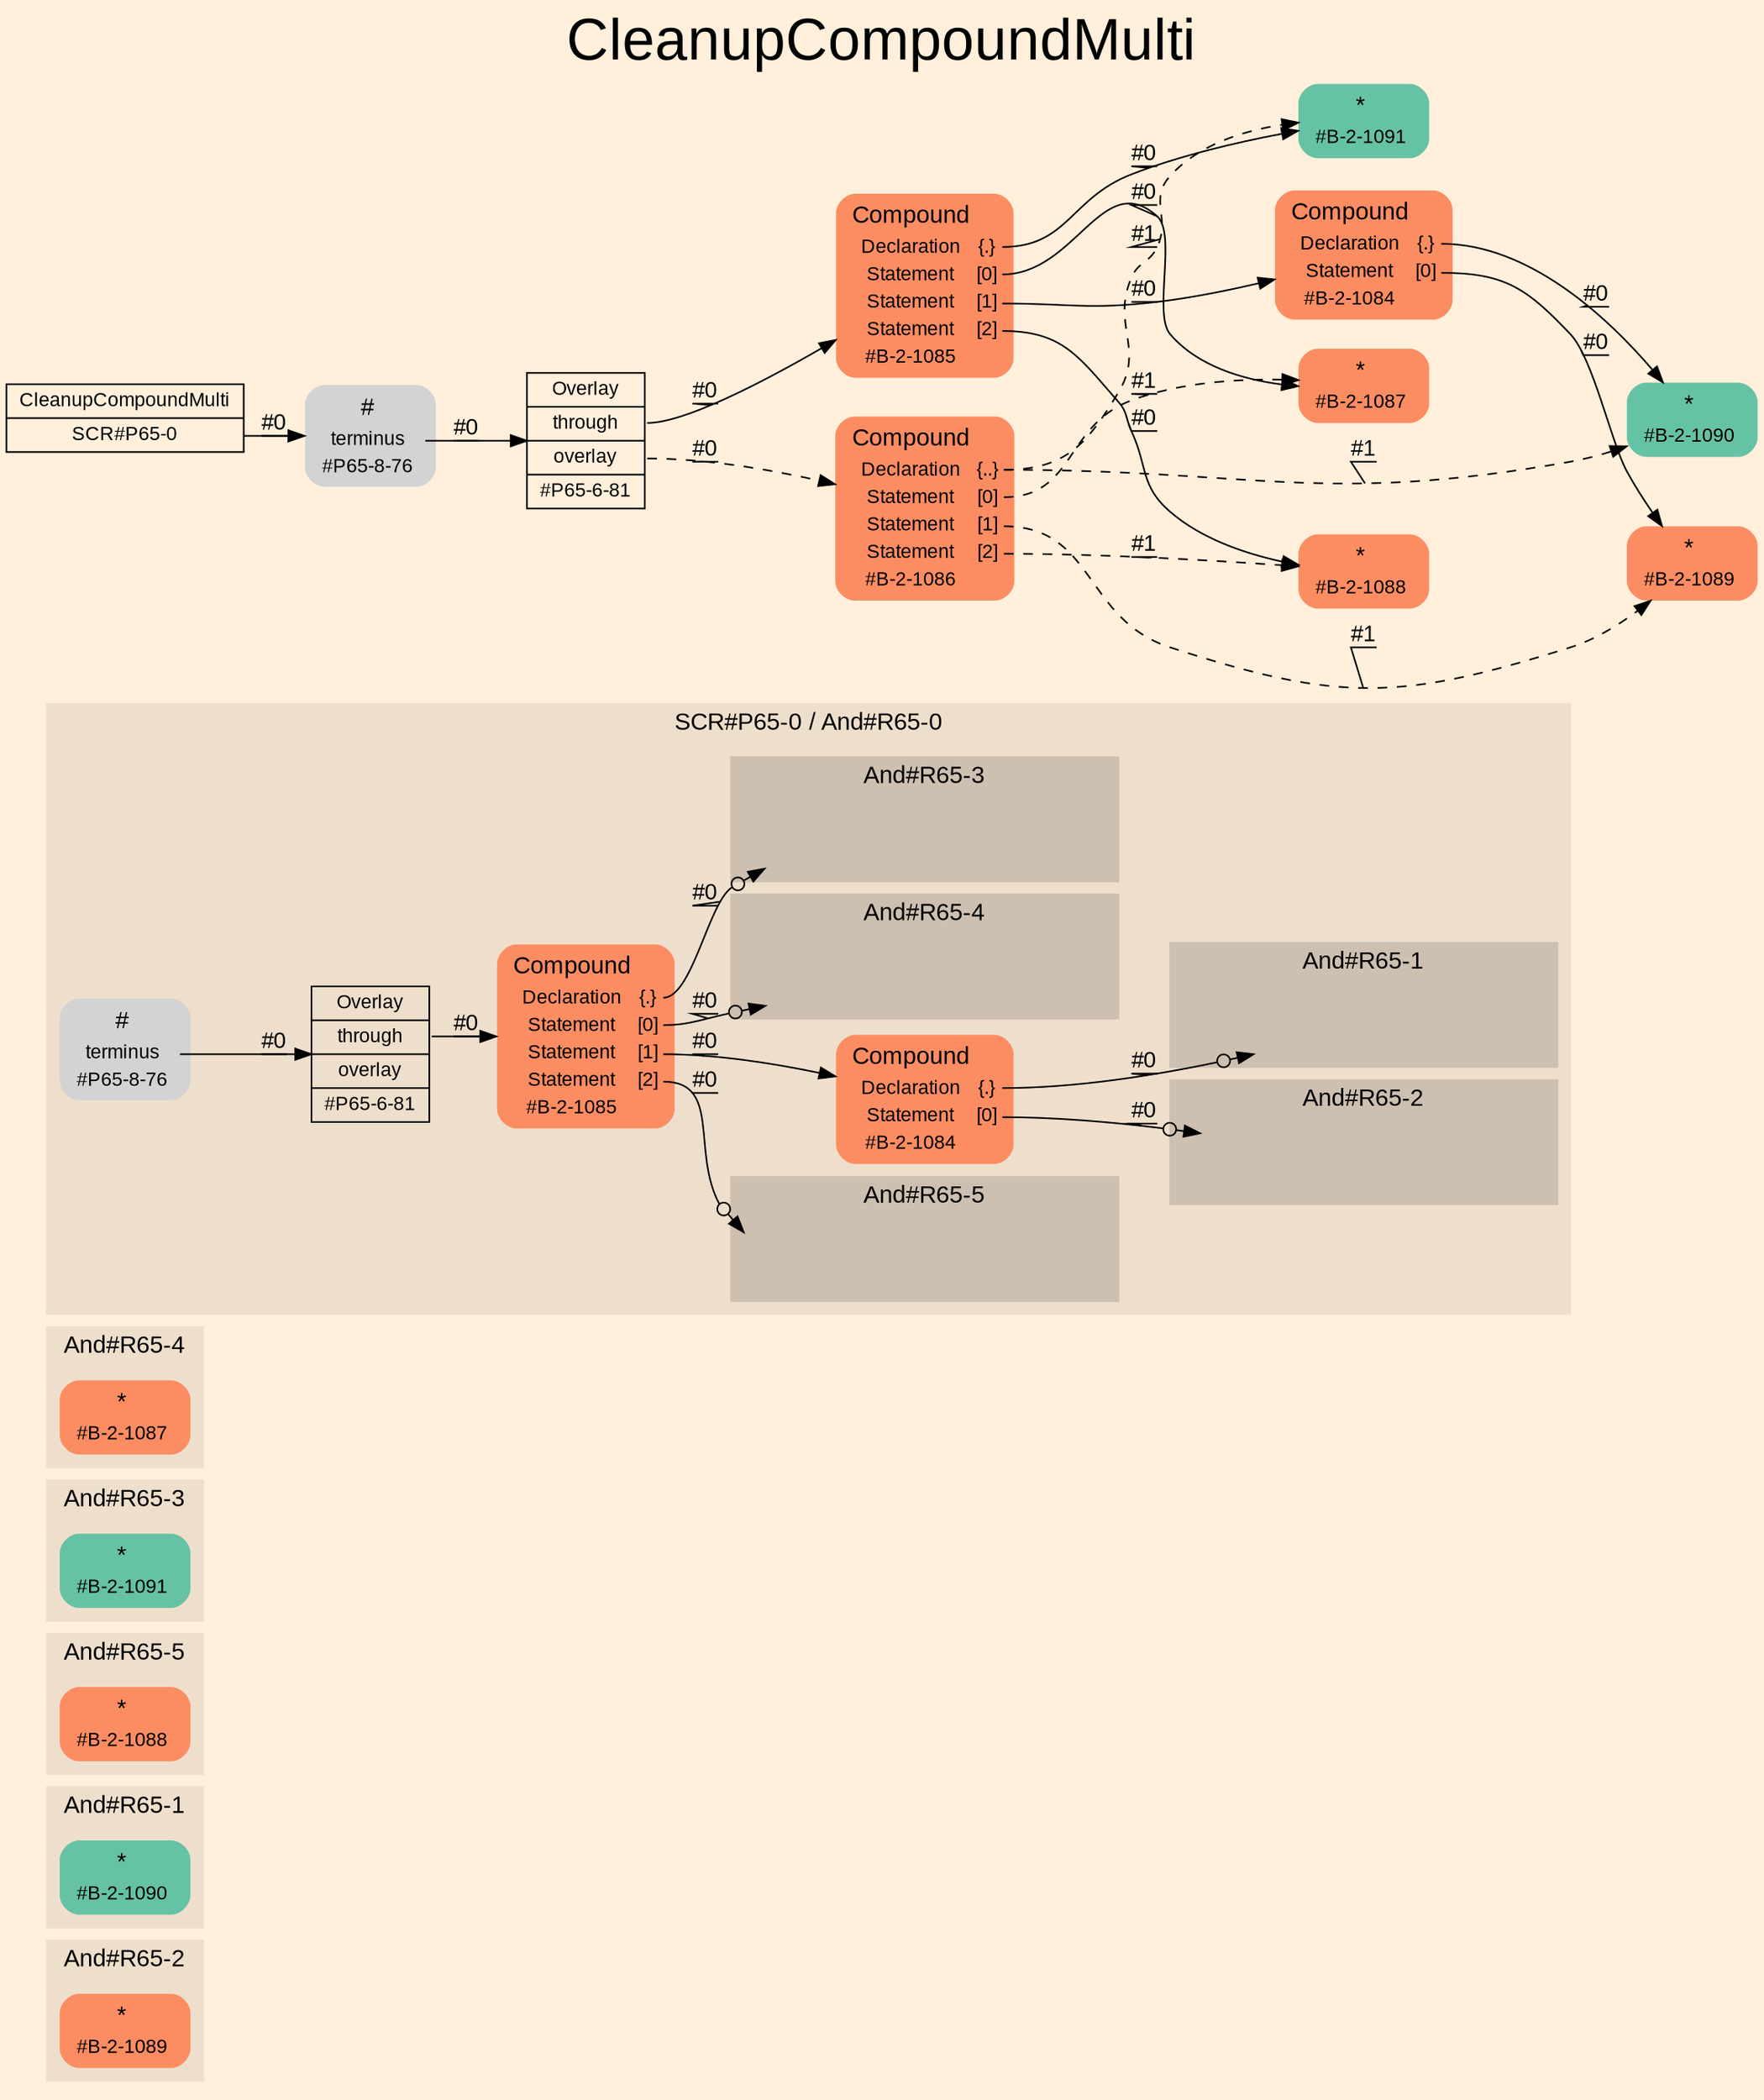 digraph "CleanupCompoundMulti" {
label = "CleanupCompoundMulti"
labelloc = t
fontsize = "36"
graph [
    rankdir = "LR"
    ranksep = 0.3
    bgcolor = antiquewhite1
    color = black
    fontcolor = black
    fontname = "Arial"
];
node [
    fontname = "Arial"
];
edge [
    fontname = "Arial"
];

// -------------------- figure And#R65-2 --------------------
// -------- region And#R65-2 ----------
subgraph "clusterAnd#R65-2" {
    label = "And#R65-2"
    style = "filled"
    color = antiquewhite2
    fontsize = "15"
    "And#R65-2/#B-2-1089" [
        // -------- block And#R65-2/#B-2-1089 ----------
        shape = "plaintext"
        fillcolor = "/set28/2"
        label = <<TABLE BORDER="0" CELLBORDER="0" CELLSPACING="0">
         <TR><TD><FONT POINT-SIZE="15.0">*</FONT></TD><TD></TD></TR>
         <TR><TD>#B-2-1089</TD><TD PORT="port0"></TD></TR>
        </TABLE>>
        style = "rounded,filled"
        fontsize = "12"
    ];
    
}


// -------------------- figure And#R65-1 --------------------
// -------- region And#R65-1 ----------
subgraph "clusterAnd#R65-1" {
    label = "And#R65-1"
    style = "filled"
    color = antiquewhite2
    fontsize = "15"
    "And#R65-1/#B-2-1090" [
        // -------- block And#R65-1/#B-2-1090 ----------
        shape = "plaintext"
        fillcolor = "/set28/1"
        label = <<TABLE BORDER="0" CELLBORDER="0" CELLSPACING="0">
         <TR><TD><FONT POINT-SIZE="15.0">*</FONT></TD><TD></TD></TR>
         <TR><TD>#B-2-1090</TD><TD PORT="port0"></TD></TR>
        </TABLE>>
        style = "rounded,filled"
        fontsize = "12"
    ];
    
}


// -------------------- figure And#R65-5 --------------------
// -------- region And#R65-5 ----------
subgraph "clusterAnd#R65-5" {
    label = "And#R65-5"
    style = "filled"
    color = antiquewhite2
    fontsize = "15"
    "And#R65-5/#B-2-1088" [
        // -------- block And#R65-5/#B-2-1088 ----------
        shape = "plaintext"
        fillcolor = "/set28/2"
        label = <<TABLE BORDER="0" CELLBORDER="0" CELLSPACING="0">
         <TR><TD><FONT POINT-SIZE="15.0">*</FONT></TD><TD></TD></TR>
         <TR><TD>#B-2-1088</TD><TD PORT="port0"></TD></TR>
        </TABLE>>
        style = "rounded,filled"
        fontsize = "12"
    ];
    
}


// -------------------- figure And#R65-3 --------------------
// -------- region And#R65-3 ----------
subgraph "clusterAnd#R65-3" {
    label = "And#R65-3"
    style = "filled"
    color = antiquewhite2
    fontsize = "15"
    "And#R65-3/#B-2-1091" [
        // -------- block And#R65-3/#B-2-1091 ----------
        shape = "plaintext"
        fillcolor = "/set28/1"
        label = <<TABLE BORDER="0" CELLBORDER="0" CELLSPACING="0">
         <TR><TD><FONT POINT-SIZE="15.0">*</FONT></TD><TD></TD></TR>
         <TR><TD>#B-2-1091</TD><TD PORT="port0"></TD></TR>
        </TABLE>>
        style = "rounded,filled"
        fontsize = "12"
    ];
    
}


// -------------------- figure And#R65-4 --------------------
// -------- region And#R65-4 ----------
subgraph "clusterAnd#R65-4" {
    label = "And#R65-4"
    style = "filled"
    color = antiquewhite2
    fontsize = "15"
    "And#R65-4/#B-2-1087" [
        // -------- block And#R65-4/#B-2-1087 ----------
        shape = "plaintext"
        fillcolor = "/set28/2"
        label = <<TABLE BORDER="0" CELLBORDER="0" CELLSPACING="0">
         <TR><TD><FONT POINT-SIZE="15.0">*</FONT></TD><TD></TD></TR>
         <TR><TD>#B-2-1087</TD><TD PORT="port0"></TD></TR>
        </TABLE>>
        style = "rounded,filled"
        fontsize = "12"
    ];
    
}


// -------------------- figure And#R65-0 --------------------
// -------- region And#R65-0 ----------
subgraph "clusterAnd#R65-0" {
    label = "SCR#P65-0 / And#R65-0"
    style = "filled"
    color = antiquewhite2
    fontsize = "15"
    "And#R65-0/#B-2-1084" [
        // -------- block And#R65-0/#B-2-1084 ----------
        shape = "plaintext"
        fillcolor = "/set28/2"
        label = <<TABLE BORDER="0" CELLBORDER="0" CELLSPACING="0">
         <TR><TD><FONT POINT-SIZE="15.0">Compound</FONT></TD><TD></TD></TR>
         <TR><TD>Declaration</TD><TD PORT="port0">{.}</TD></TR>
         <TR><TD>Statement</TD><TD PORT="port1">[0]</TD></TR>
         <TR><TD>#B-2-1084</TD><TD PORT="port2"></TD></TR>
        </TABLE>>
        style = "rounded,filled"
        fontsize = "12"
    ];
    
    "And#R65-0/#B-2-1085" [
        // -------- block And#R65-0/#B-2-1085 ----------
        shape = "plaintext"
        fillcolor = "/set28/2"
        label = <<TABLE BORDER="0" CELLBORDER="0" CELLSPACING="0">
         <TR><TD><FONT POINT-SIZE="15.0">Compound</FONT></TD><TD></TD></TR>
         <TR><TD>Declaration</TD><TD PORT="port0">{.}</TD></TR>
         <TR><TD>Statement</TD><TD PORT="port1">[0]</TD></TR>
         <TR><TD>Statement</TD><TD PORT="port2">[1]</TD></TR>
         <TR><TD>Statement</TD><TD PORT="port3">[2]</TD></TR>
         <TR><TD>#B-2-1085</TD><TD PORT="port4"></TD></TR>
        </TABLE>>
        style = "rounded,filled"
        fontsize = "12"
    ];
    
    "And#R65-0/#P65-8-76" [
        // -------- block And#R65-0/#P65-8-76 ----------
        shape = "plaintext"
        label = <<TABLE BORDER="0" CELLBORDER="0" CELLSPACING="0">
         <TR><TD><FONT POINT-SIZE="15.0">#</FONT></TD><TD></TD></TR>
         <TR><TD>terminus</TD><TD PORT="port0"></TD></TR>
         <TR><TD>#P65-8-76</TD><TD PORT="port1"></TD></TR>
        </TABLE>>
        style = "rounded,filled"
        fontsize = "12"
    ];
    
    "And#R65-0/#P65-6-81" [
        // -------- block And#R65-0/#P65-6-81 ----------
        shape = "record"
        fillcolor = antiquewhite2
        label = "<fixed> Overlay | <port0> through | <port1> overlay | <port2> #P65-6-81"
        style = "filled"
        fontsize = "12"
        color = black
        fontcolor = black
    ];
    
    // -------- region And#R65-0/And#R65-1 ----------
    subgraph "clusterAnd#R65-0/And#R65-1" {
        label = "And#R65-1"
        style = "filled"
        color = antiquewhite3
        fontsize = "15"
        "And#R65-0/And#R65-1/#B-2-1090" [
            // -------- block And#R65-0/And#R65-1/#B-2-1090 ----------
            shape = none
            fillcolor = "/set28/1"
            style = "invisible"
        ];
        
    }
    
    // -------- region And#R65-0/And#R65-2 ----------
    subgraph "clusterAnd#R65-0/And#R65-2" {
        label = "And#R65-2"
        style = "filled"
        color = antiquewhite3
        fontsize = "15"
        "And#R65-0/And#R65-2/#B-2-1089" [
            // -------- block And#R65-0/And#R65-2/#B-2-1089 ----------
            shape = none
            fillcolor = "/set28/2"
            style = "invisible"
        ];
        
    }
    
    // -------- region And#R65-0/And#R65-3 ----------
    subgraph "clusterAnd#R65-0/And#R65-3" {
        label = "And#R65-3"
        style = "filled"
        color = antiquewhite3
        fontsize = "15"
        "And#R65-0/And#R65-3/#B-2-1091" [
            // -------- block And#R65-0/And#R65-3/#B-2-1091 ----------
            shape = none
            fillcolor = "/set28/1"
            style = "invisible"
        ];
        
    }
    
    // -------- region And#R65-0/And#R65-4 ----------
    subgraph "clusterAnd#R65-0/And#R65-4" {
        label = "And#R65-4"
        style = "filled"
        color = antiquewhite3
        fontsize = "15"
        "And#R65-0/And#R65-4/#B-2-1087" [
            // -------- block And#R65-0/And#R65-4/#B-2-1087 ----------
            shape = none
            fillcolor = "/set28/2"
            style = "invisible"
        ];
        
    }
    
    // -------- region And#R65-0/And#R65-5 ----------
    subgraph "clusterAnd#R65-0/And#R65-5" {
        label = "And#R65-5"
        style = "filled"
        color = antiquewhite3
        fontsize = "15"
        "And#R65-0/And#R65-5/#B-2-1088" [
            // -------- block And#R65-0/And#R65-5/#B-2-1088 ----------
            shape = none
            fillcolor = "/set28/2"
            style = "invisible"
        ];
        
    }
    
}

"And#R65-0/#B-2-1084":port0 -> "And#R65-0/And#R65-1/#B-2-1090" [
    arrowhead="normalnoneodot"
    label = "#0"
    decorate = true
    color = black
    fontcolor = black
];

"And#R65-0/#B-2-1084":port1 -> "And#R65-0/And#R65-2/#B-2-1089" [
    arrowhead="normalnoneodot"
    label = "#0"
    decorate = true
    color = black
    fontcolor = black
];

"And#R65-0/#B-2-1085":port0 -> "And#R65-0/And#R65-3/#B-2-1091" [
    arrowhead="normalnoneodot"
    label = "#0"
    decorate = true
    color = black
    fontcolor = black
];

"And#R65-0/#B-2-1085":port1 -> "And#R65-0/And#R65-4/#B-2-1087" [
    arrowhead="normalnoneodot"
    label = "#0"
    decorate = true
    color = black
    fontcolor = black
];

"And#R65-0/#B-2-1085":port2 -> "And#R65-0/#B-2-1084" [
    label = "#0"
    decorate = true
    color = black
    fontcolor = black
];

"And#R65-0/#B-2-1085":port3 -> "And#R65-0/And#R65-5/#B-2-1088" [
    arrowhead="normalnoneodot"
    label = "#0"
    decorate = true
    color = black
    fontcolor = black
];

"And#R65-0/#P65-8-76":port0 -> "And#R65-0/#P65-6-81" [
    label = "#0"
    decorate = true
    color = black
    fontcolor = black
];

"And#R65-0/#P65-6-81":port0 -> "And#R65-0/#B-2-1085" [
    label = "#0"
    decorate = true
    color = black
    fontcolor = black
];


// -------------------- transformation figure --------------------
"CR#P65-0" [
    // -------- block CR#P65-0 ----------
    shape = "record"
    fillcolor = antiquewhite1
    label = "<fixed> CleanupCompoundMulti | <port0> SCR#P65-0"
    style = "filled"
    fontsize = "12"
    color = black
    fontcolor = black
];

"#P65-8-76" [
    // -------- block #P65-8-76 ----------
    shape = "plaintext"
    label = <<TABLE BORDER="0" CELLBORDER="0" CELLSPACING="0">
     <TR><TD><FONT POINT-SIZE="15.0">#</FONT></TD><TD></TD></TR>
     <TR><TD>terminus</TD><TD PORT="port0"></TD></TR>
     <TR><TD>#P65-8-76</TD><TD PORT="port1"></TD></TR>
    </TABLE>>
    style = "rounded,filled"
    fontsize = "12"
];

"#P65-6-81" [
    // -------- block #P65-6-81 ----------
    shape = "record"
    fillcolor = antiquewhite1
    label = "<fixed> Overlay | <port0> through | <port1> overlay | <port2> #P65-6-81"
    style = "filled"
    fontsize = "12"
    color = black
    fontcolor = black
];

"#B-2-1085" [
    // -------- block #B-2-1085 ----------
    shape = "plaintext"
    fillcolor = "/set28/2"
    label = <<TABLE BORDER="0" CELLBORDER="0" CELLSPACING="0">
     <TR><TD><FONT POINT-SIZE="15.0">Compound</FONT></TD><TD></TD></TR>
     <TR><TD>Declaration</TD><TD PORT="port0">{.}</TD></TR>
     <TR><TD>Statement</TD><TD PORT="port1">[0]</TD></TR>
     <TR><TD>Statement</TD><TD PORT="port2">[1]</TD></TR>
     <TR><TD>Statement</TD><TD PORT="port3">[2]</TD></TR>
     <TR><TD>#B-2-1085</TD><TD PORT="port4"></TD></TR>
    </TABLE>>
    style = "rounded,filled"
    fontsize = "12"
];

"#B-2-1091" [
    // -------- block #B-2-1091 ----------
    shape = "plaintext"
    fillcolor = "/set28/1"
    label = <<TABLE BORDER="0" CELLBORDER="0" CELLSPACING="0">
     <TR><TD><FONT POINT-SIZE="15.0">*</FONT></TD><TD></TD></TR>
     <TR><TD>#B-2-1091</TD><TD PORT="port0"></TD></TR>
    </TABLE>>
    style = "rounded,filled"
    fontsize = "12"
];

"#B-2-1087" [
    // -------- block #B-2-1087 ----------
    shape = "plaintext"
    fillcolor = "/set28/2"
    label = <<TABLE BORDER="0" CELLBORDER="0" CELLSPACING="0">
     <TR><TD><FONT POINT-SIZE="15.0">*</FONT></TD><TD></TD></TR>
     <TR><TD>#B-2-1087</TD><TD PORT="port0"></TD></TR>
    </TABLE>>
    style = "rounded,filled"
    fontsize = "12"
];

"#B-2-1084" [
    // -------- block #B-2-1084 ----------
    shape = "plaintext"
    fillcolor = "/set28/2"
    label = <<TABLE BORDER="0" CELLBORDER="0" CELLSPACING="0">
     <TR><TD><FONT POINT-SIZE="15.0">Compound</FONT></TD><TD></TD></TR>
     <TR><TD>Declaration</TD><TD PORT="port0">{.}</TD></TR>
     <TR><TD>Statement</TD><TD PORT="port1">[0]</TD></TR>
     <TR><TD>#B-2-1084</TD><TD PORT="port2"></TD></TR>
    </TABLE>>
    style = "rounded,filled"
    fontsize = "12"
];

"#B-2-1090" [
    // -------- block #B-2-1090 ----------
    shape = "plaintext"
    fillcolor = "/set28/1"
    label = <<TABLE BORDER="0" CELLBORDER="0" CELLSPACING="0">
     <TR><TD><FONT POINT-SIZE="15.0">*</FONT></TD><TD></TD></TR>
     <TR><TD>#B-2-1090</TD><TD PORT="port0"></TD></TR>
    </TABLE>>
    style = "rounded,filled"
    fontsize = "12"
];

"#B-2-1089" [
    // -------- block #B-2-1089 ----------
    shape = "plaintext"
    fillcolor = "/set28/2"
    label = <<TABLE BORDER="0" CELLBORDER="0" CELLSPACING="0">
     <TR><TD><FONT POINT-SIZE="15.0">*</FONT></TD><TD></TD></TR>
     <TR><TD>#B-2-1089</TD><TD PORT="port0"></TD></TR>
    </TABLE>>
    style = "rounded,filled"
    fontsize = "12"
];

"#B-2-1088" [
    // -------- block #B-2-1088 ----------
    shape = "plaintext"
    fillcolor = "/set28/2"
    label = <<TABLE BORDER="0" CELLBORDER="0" CELLSPACING="0">
     <TR><TD><FONT POINT-SIZE="15.0">*</FONT></TD><TD></TD></TR>
     <TR><TD>#B-2-1088</TD><TD PORT="port0"></TD></TR>
    </TABLE>>
    style = "rounded,filled"
    fontsize = "12"
];

"#B-2-1086" [
    // -------- block #B-2-1086 ----------
    shape = "plaintext"
    fillcolor = "/set28/2"
    label = <<TABLE BORDER="0" CELLBORDER="0" CELLSPACING="0">
     <TR><TD><FONT POINT-SIZE="15.0">Compound</FONT></TD><TD></TD></TR>
     <TR><TD>Declaration</TD><TD PORT="port0">{..}</TD></TR>
     <TR><TD>Statement</TD><TD PORT="port1">[0]</TD></TR>
     <TR><TD>Statement</TD><TD PORT="port2">[1]</TD></TR>
     <TR><TD>Statement</TD><TD PORT="port3">[2]</TD></TR>
     <TR><TD>#B-2-1086</TD><TD PORT="port4"></TD></TR>
    </TABLE>>
    style = "rounded,filled"
    fontsize = "12"
];

"CR#P65-0":port0 -> "#P65-8-76" [
    label = "#0"
    decorate = true
    color = black
    fontcolor = black
];

"#P65-8-76":port0 -> "#P65-6-81" [
    label = "#0"
    decorate = true
    color = black
    fontcolor = black
];

"#P65-6-81":port0 -> "#B-2-1085" [
    label = "#0"
    decorate = true
    color = black
    fontcolor = black
];

"#P65-6-81":port1 -> "#B-2-1086" [
    style="dashed"
    label = "#0"
    decorate = true
    color = black
    fontcolor = black
];

"#B-2-1085":port0 -> "#B-2-1091" [
    label = "#0"
    decorate = true
    color = black
    fontcolor = black
];

"#B-2-1085":port1 -> "#B-2-1087" [
    label = "#0"
    decorate = true
    color = black
    fontcolor = black
];

"#B-2-1085":port2 -> "#B-2-1084" [
    label = "#0"
    decorate = true
    color = black
    fontcolor = black
];

"#B-2-1085":port3 -> "#B-2-1088" [
    label = "#0"
    decorate = true
    color = black
    fontcolor = black
];

"#B-2-1084":port0 -> "#B-2-1090" [
    label = "#0"
    decorate = true
    color = black
    fontcolor = black
];

"#B-2-1084":port1 -> "#B-2-1089" [
    label = "#0"
    decorate = true
    color = black
    fontcolor = black
];

"#B-2-1086":port0 -> "#B-2-1090" [
    style="dashed"
    label = "#1"
    decorate = true
    color = black
    fontcolor = black
];

"#B-2-1086":port0 -> "#B-2-1091" [
    style="dashed"
    label = "#1"
    decorate = true
    color = black
    fontcolor = black
];

"#B-2-1086":port1 -> "#B-2-1087" [
    style="dashed"
    label = "#1"
    decorate = true
    color = black
    fontcolor = black
];

"#B-2-1086":port2 -> "#B-2-1089" [
    style="dashed"
    label = "#1"
    decorate = true
    color = black
    fontcolor = black
];

"#B-2-1086":port3 -> "#B-2-1088" [
    style="dashed"
    label = "#1"
    decorate = true
    color = black
    fontcolor = black
];


}
